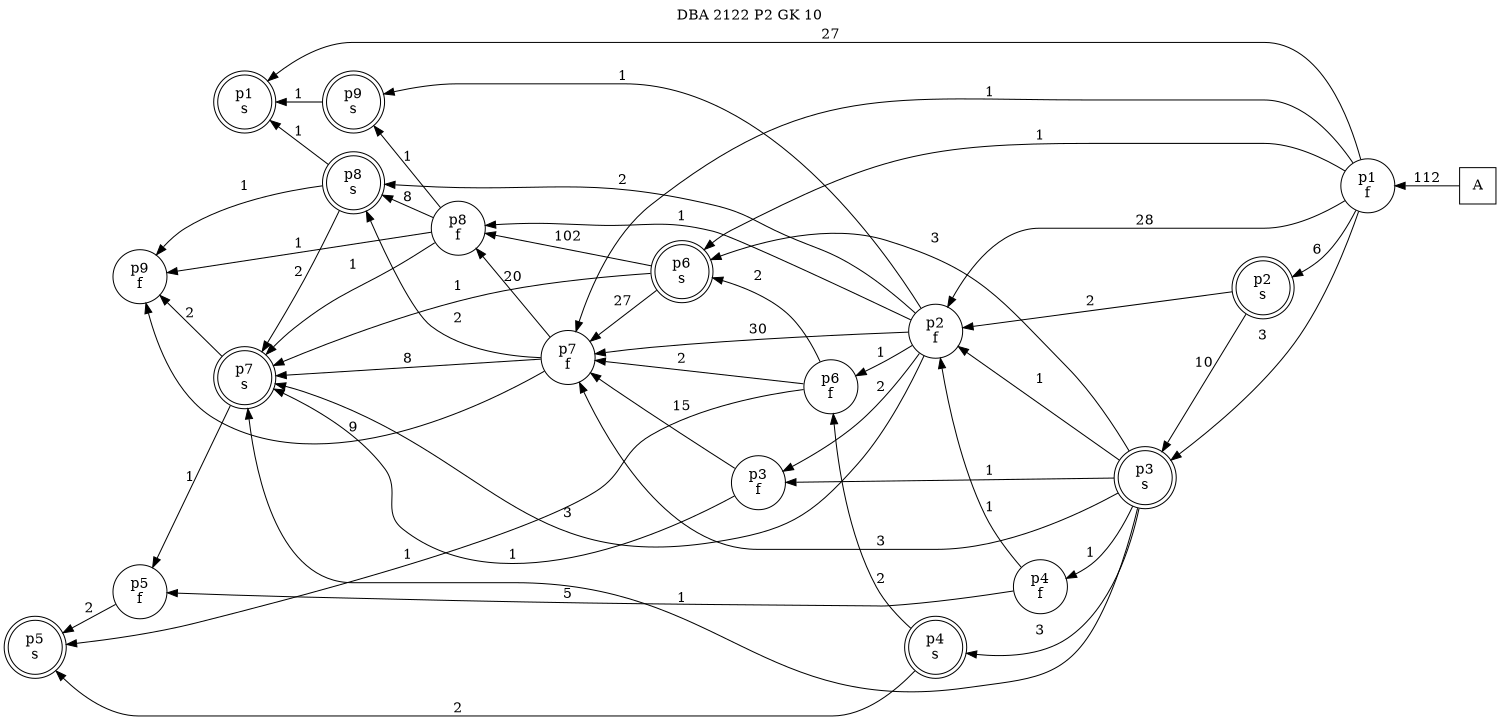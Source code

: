 digraph DBA_2122_P2_GK_10_GOOD {
labelloc="tl"
label= " DBA 2122 P2 GK 10 "
rankdir="RL";
graph [ size=" 10 , 10 !"]

"A" [shape="square" label="A"]
"p1_f" [shape="circle" label="p1
f"]
"p1_s" [shape="doublecircle" label="p1
s"]
"p2_f" [shape="circle" label="p2
f"]
"p2_s" [shape="doublecircle" label="p2
s"]
"p3_f" [shape="circle" label="p3
f"]
"p3_s" [shape="doublecircle" label="p3
s"]
"p4_f" [shape="circle" label="p4
f"]
"p5_f" [shape="circle" label="p5
f"]
"p5_s" [shape="doublecircle" label="p5
s"]
"p6_s" [shape="doublecircle" label="p6
s"]
"p7_f" [shape="circle" label="p7
f"]
"p7_s" [shape="doublecircle" label="p7
s"]
"p8_f" [shape="circle" label="p8
f"]
"p8_s" [shape="doublecircle" label="p8
s"]
"p6_f" [shape="circle" label="p6
f"]
"p9_f" [shape="circle" label="p9
f"]
"p9_s" [shape="doublecircle" label="p9
s"]
"p4_s" [shape="doublecircle" label="p4
s"]
"A" -> "p1_f" [ label=112]
"p1_f" -> "p1_s" [ label=27]
"p1_f" -> "p2_f" [ label=28]
"p1_f" -> "p2_s" [ label=6]
"p1_f" -> "p3_s" [ label=3]
"p1_f" -> "p6_s" [ label=1]
"p1_f" -> "p7_f" [ label=1]
"p2_f" -> "p3_f" [ label=2]
"p2_f" -> "p7_f" [ label=30]
"p2_f" -> "p7_s" [ label=3]
"p2_f" -> "p8_f" [ label=1]
"p2_f" -> "p8_s" [ label=2]
"p2_f" -> "p6_f" [ label=1]
"p2_f" -> "p9_s" [ label=1]
"p2_s" -> "p2_f" [ label=2]
"p2_s" -> "p3_s" [ label=10]
"p3_f" -> "p7_f" [ label=15]
"p3_f" -> "p7_s" [ label=1]
"p3_s" -> "p2_f" [ label=1]
"p3_s" -> "p3_f" [ label=1]
"p3_s" -> "p4_f" [ label=1]
"p3_s" -> "p6_s" [ label=3]
"p3_s" -> "p7_f" [ label=3]
"p3_s" -> "p7_s" [ label=1]
"p3_s" -> "p4_s" [ label=3]
"p4_f" -> "p2_f" [ label=1]
"p4_f" -> "p5_f" [ label=5]
"p5_f" -> "p5_s" [ label=2]
"p6_s" -> "p7_f" [ label=27]
"p6_s" -> "p7_s" [ label=1]
"p6_s" -> "p8_f" [ label=102]
"p7_f" -> "p7_s" [ label=8]
"p7_f" -> "p8_f" [ label=20]
"p7_f" -> "p8_s" [ label=2]
"p7_f" -> "p9_f" [ label=9]
"p7_s" -> "p5_f" [ label=1]
"p7_s" -> "p9_f" [ label=2]
"p8_f" -> "p7_s" [ label=1]
"p8_f" -> "p8_s" [ label=8]
"p8_f" -> "p9_f" [ label=1]
"p8_f" -> "p9_s" [ label=1]
"p8_s" -> "p1_s" [ label=1]
"p8_s" -> "p7_s" [ label=2]
"p8_s" -> "p9_f" [ label=1]
"p6_f" -> "p5_s" [ label=1]
"p6_f" -> "p6_s" [ label=2]
"p6_f" -> "p7_f" [ label=2]
"p9_s" -> "p1_s" [ label=1]
"p4_s" -> "p5_s" [ label=2]
"p4_s" -> "p6_f" [ label=2]
}
